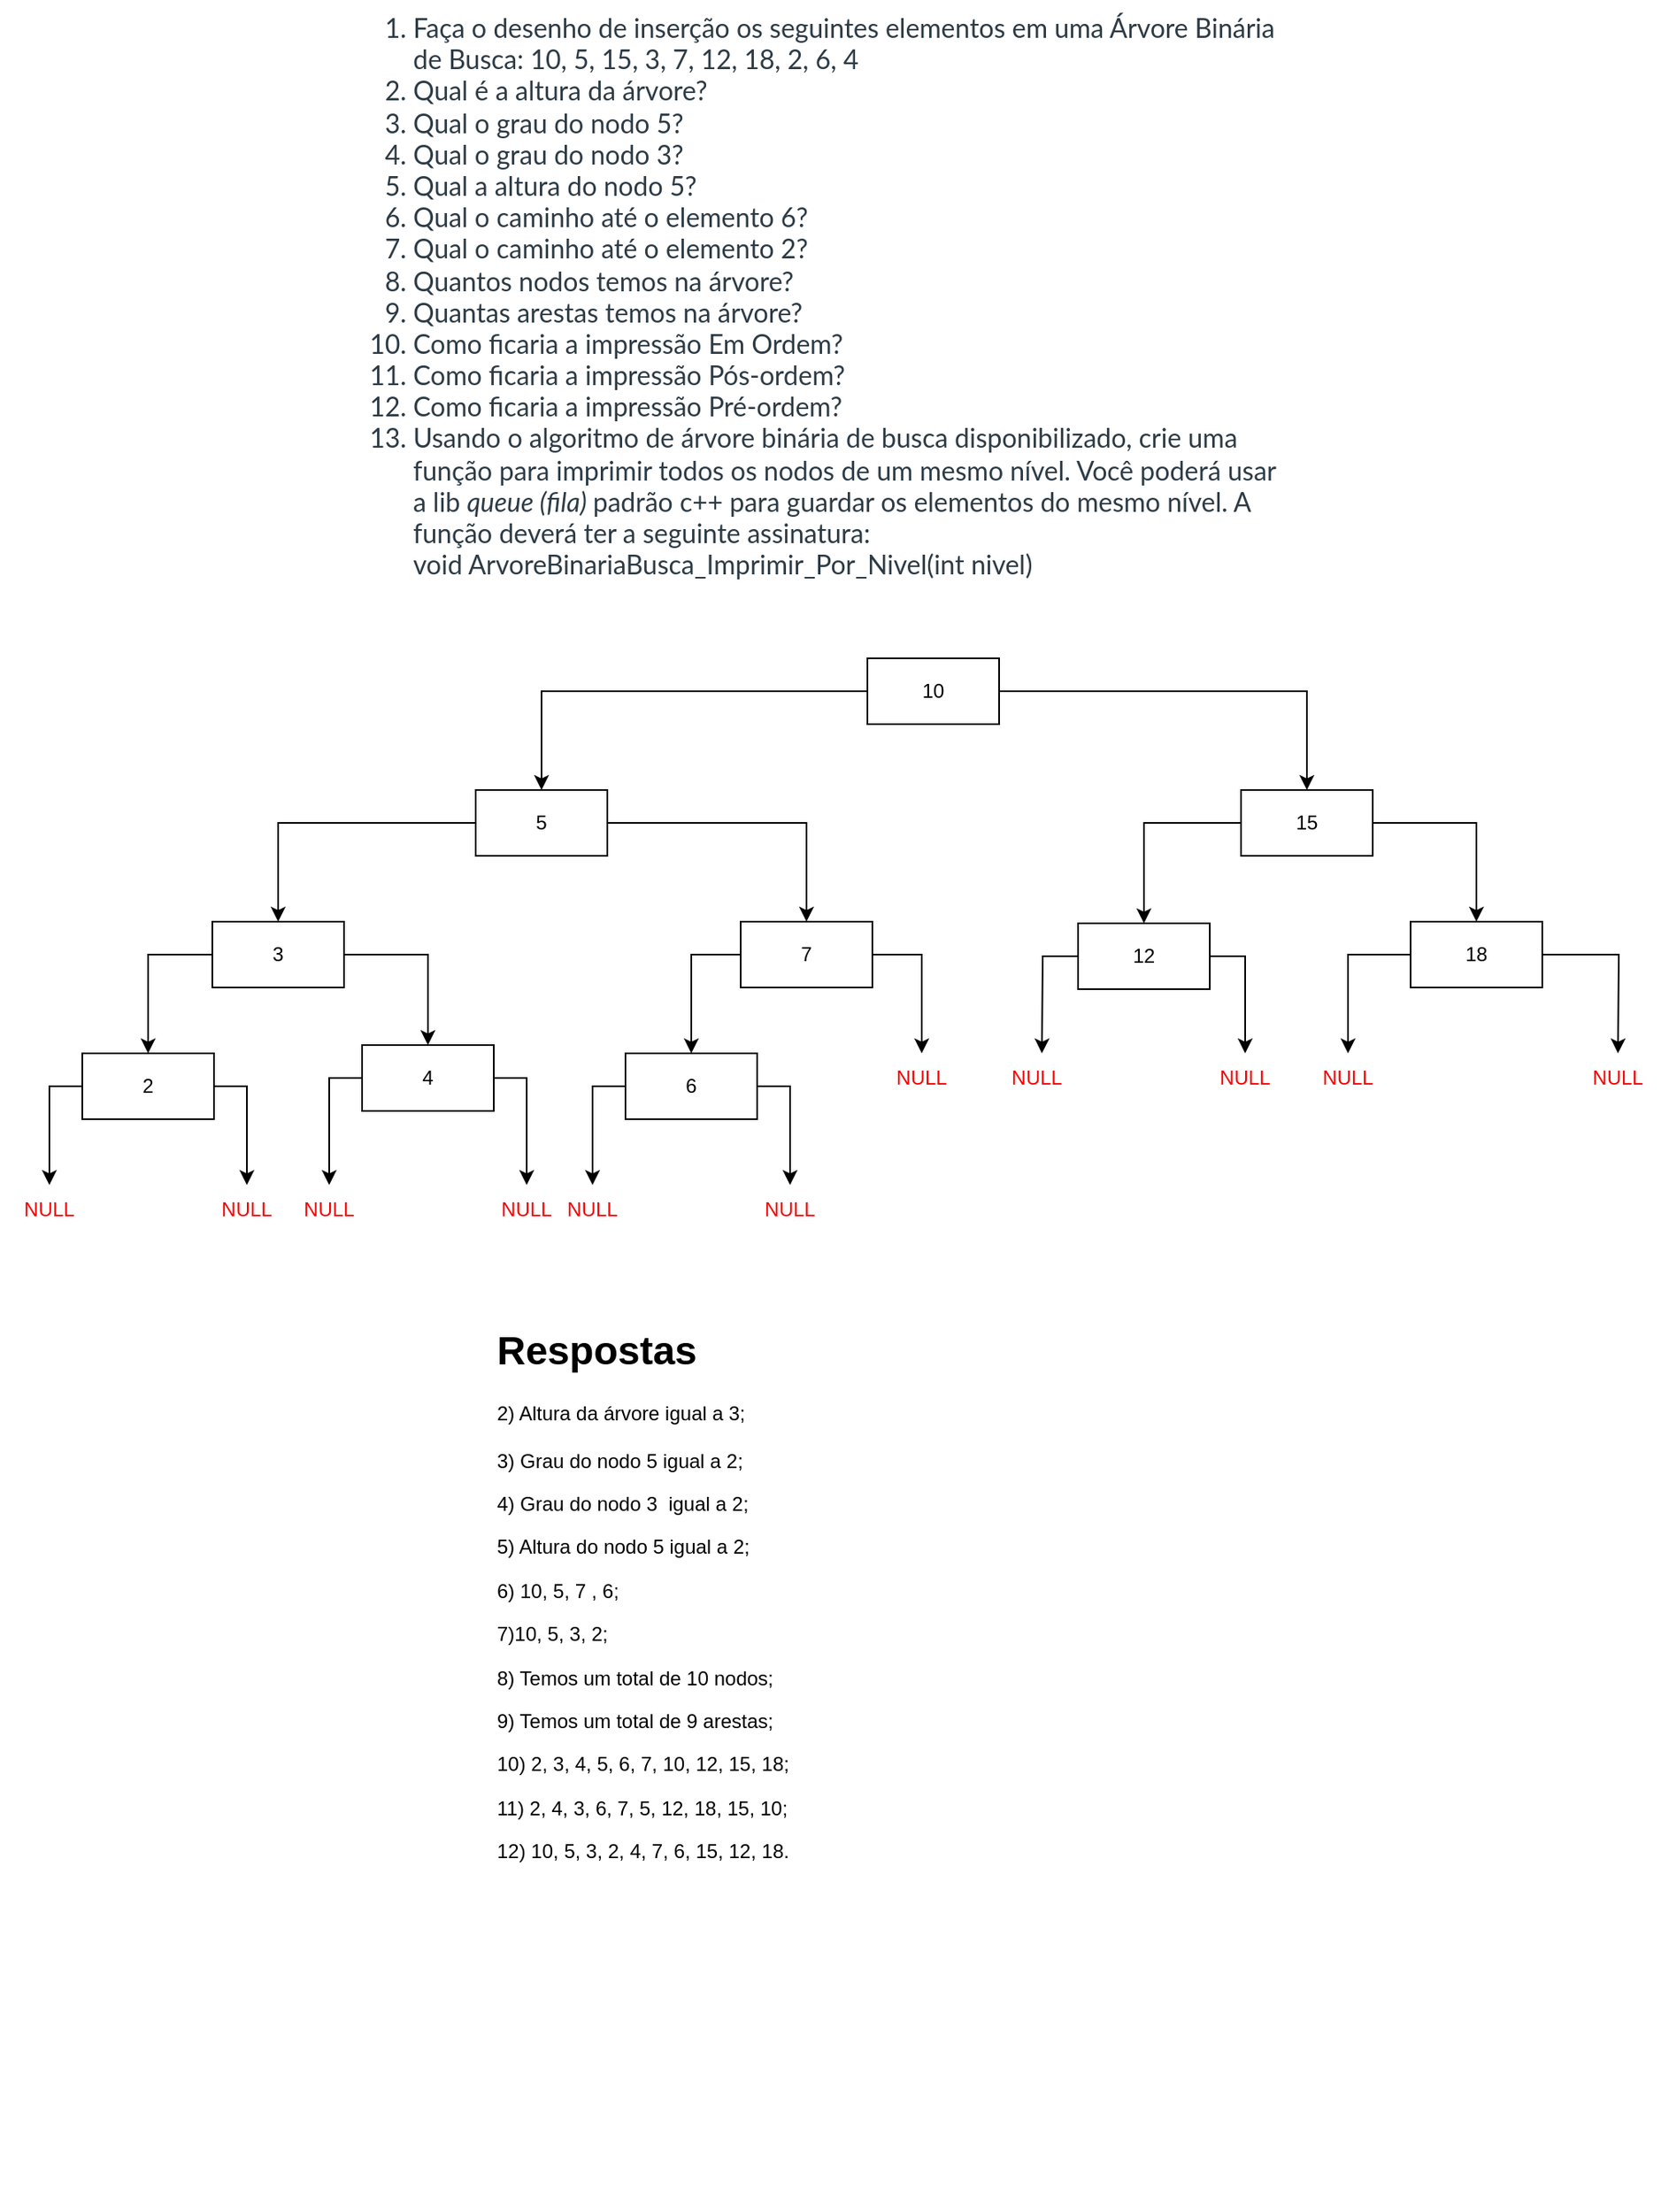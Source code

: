 <mxfile version="24.7.17">
  <diagram name="Página-1" id="5MBszl_E8N4MvkRSbkSZ">
    <mxGraphModel dx="1949" dy="666" grid="1" gridSize="10" guides="1" tooltips="1" connect="1" arrows="1" fold="1" page="1" pageScale="1" pageWidth="827" pageHeight="1169" math="0" shadow="0">
      <root>
        <mxCell id="0" />
        <mxCell id="1" parent="0" />
        <mxCell id="TLAPl1zS0_iXhzJw7J_C-17" style="edgeStyle=orthogonalEdgeStyle;rounded=0;orthogonalLoop=1;jettySize=auto;html=1;exitX=0;exitY=0.5;exitDx=0;exitDy=0;entryX=0.5;entryY=0;entryDx=0;entryDy=0;" parent="1" source="TLAPl1zS0_iXhzJw7J_C-1" target="TLAPl1zS0_iXhzJw7J_C-4" edge="1">
          <mxGeometry relative="1" as="geometry" />
        </mxCell>
        <mxCell id="TLAPl1zS0_iXhzJw7J_C-22" style="edgeStyle=orthogonalEdgeStyle;rounded=0;orthogonalLoop=1;jettySize=auto;html=1;exitX=1;exitY=0.5;exitDx=0;exitDy=0;entryX=0.5;entryY=0;entryDx=0;entryDy=0;" parent="1" source="TLAPl1zS0_iXhzJw7J_C-1" target="TLAPl1zS0_iXhzJw7J_C-5" edge="1">
          <mxGeometry relative="1" as="geometry" />
        </mxCell>
        <mxCell id="TLAPl1zS0_iXhzJw7J_C-1" value="10" style="rounded=0;whiteSpace=wrap;html=1;" parent="1" vertex="1">
          <mxGeometry x="437" y="440" width="80" height="40" as="geometry" />
        </mxCell>
        <mxCell id="TLAPl1zS0_iXhzJw7J_C-2" value="&lt;ol style=&quot;padding: 0px; margin: 0px 0px 6px 25px; color: rgb(45, 59, 69); font-family: LatoWeb, &amp;quot;Lato Extended&amp;quot;, Lato, &amp;quot;Helvetica Neue&amp;quot;, Helvetica, Arial, sans-serif; font-size: 16px; font-style: normal; font-variant-ligatures: normal; font-variant-caps: normal; font-weight: 400; letter-spacing: normal; orphans: 2; text-align: start; text-indent: 0px; text-transform: none; widows: 2; word-spacing: 0px; -webkit-text-stroke-width: 0px; white-space: normal; background-color: rgb(255, 255, 255); text-decoration-thickness: initial; text-decoration-style: initial; text-decoration-color: initial;&quot;&gt;&lt;li&gt;Faça o desenho de inserção os seguintes elementos em uma Árvore Binária de Busca: 10, 5, 15, 3, 7, 12, 18, 2, 6, 4&lt;/li&gt;&lt;li&gt;Qual é a altura da árvore?&lt;/li&gt;&lt;li&gt;Qual o grau do nodo 5?&lt;/li&gt;&lt;li&gt;Qual o grau do nodo 3?&lt;/li&gt;&lt;li&gt;Qual a altura do nodo 5?&lt;/li&gt;&lt;li&gt;Qual o caminho até o elemento 6?&lt;/li&gt;&lt;li&gt;Qual o caminho até o elemento 2?&lt;/li&gt;&lt;li&gt;Quantos nodos temos na árvore?&lt;/li&gt;&lt;li&gt;Quantas arestas temos na árvore?&lt;/li&gt;&lt;li&gt;Como ficaria a impressão Em Ordem?&lt;/li&gt;&lt;li&gt;Como ficaria a impressão Pós-ordem?&lt;/li&gt;&lt;li&gt;Como ficaria a impressão Pré-ordem?&lt;/li&gt;&lt;li&gt;Usando o algoritmo de árvore binária de busca disponibilizado, crie uma função para imprimir todos os nodos de um mesmo nível. Você poderá usar a lib&lt;span&gt;&amp;nbsp;&lt;/span&gt;&lt;em style=&quot;font-style: italic;&quot;&gt;queue (fila)&lt;span&gt;&amp;nbsp;&lt;/span&gt;&lt;/em&gt;padrão c++ para guardar os elementos do mesmo nível. A função deverá ter a seguinte assinatura:&amp;nbsp;&lt;div&gt;&lt;span&gt;void&amp;nbsp;&lt;/span&gt;&lt;span&gt;ArvoreBinariaBusca_Imprimir_Por_Nivel&lt;/span&gt;(&lt;span&gt;int&amp;nbsp;&lt;/span&gt;nivel)&lt;/div&gt;&lt;/li&gt;&lt;/ol&gt;" style="text;whiteSpace=wrap;html=1;" parent="1" vertex="1">
          <mxGeometry x="134" y="40" width="560" height="370" as="geometry" />
        </mxCell>
        <mxCell id="TLAPl1zS0_iXhzJw7J_C-88" style="edgeStyle=orthogonalEdgeStyle;rounded=0;orthogonalLoop=1;jettySize=auto;html=1;exitX=0;exitY=0.5;exitDx=0;exitDy=0;entryX=0.5;entryY=0;entryDx=0;entryDy=0;" parent="1" source="TLAPl1zS0_iXhzJw7J_C-3" target="TLAPl1zS0_iXhzJw7J_C-14" edge="1">
          <mxGeometry relative="1" as="geometry" />
        </mxCell>
        <mxCell id="TLAPl1zS0_iXhzJw7J_C-93" style="edgeStyle=orthogonalEdgeStyle;rounded=0;orthogonalLoop=1;jettySize=auto;html=1;exitX=1;exitY=0.5;exitDx=0;exitDy=0;entryX=0.5;entryY=0;entryDx=0;entryDy=0;" parent="1" source="TLAPl1zS0_iXhzJw7J_C-3" target="TLAPl1zS0_iXhzJw7J_C-80" edge="1">
          <mxGeometry relative="1" as="geometry" />
        </mxCell>
        <mxCell id="TLAPl1zS0_iXhzJw7J_C-3" value="3" style="rounded=0;whiteSpace=wrap;html=1;" parent="1" vertex="1">
          <mxGeometry x="39" y="600" width="80" height="40" as="geometry" />
        </mxCell>
        <mxCell id="TLAPl1zS0_iXhzJw7J_C-18" style="edgeStyle=orthogonalEdgeStyle;rounded=0;orthogonalLoop=1;jettySize=auto;html=1;exitX=1;exitY=0.5;exitDx=0;exitDy=0;entryX=0.5;entryY=0;entryDx=0;entryDy=0;" parent="1" source="TLAPl1zS0_iXhzJw7J_C-4" target="TLAPl1zS0_iXhzJw7J_C-11" edge="1">
          <mxGeometry relative="1" as="geometry" />
        </mxCell>
        <mxCell id="TLAPl1zS0_iXhzJw7J_C-46" style="edgeStyle=orthogonalEdgeStyle;rounded=0;orthogonalLoop=1;jettySize=auto;html=1;exitX=0;exitY=0.5;exitDx=0;exitDy=0;entryX=0.5;entryY=0;entryDx=0;entryDy=0;" parent="1" source="TLAPl1zS0_iXhzJw7J_C-4" target="TLAPl1zS0_iXhzJw7J_C-3" edge="1">
          <mxGeometry relative="1" as="geometry" />
        </mxCell>
        <mxCell id="TLAPl1zS0_iXhzJw7J_C-4" value="5" style="rounded=0;whiteSpace=wrap;html=1;" parent="1" vertex="1">
          <mxGeometry x="199" y="520" width="80" height="40" as="geometry" />
        </mxCell>
        <mxCell id="TLAPl1zS0_iXhzJw7J_C-23" style="edgeStyle=orthogonalEdgeStyle;rounded=0;orthogonalLoop=1;jettySize=auto;html=1;exitX=0;exitY=0.5;exitDx=0;exitDy=0;entryX=0.5;entryY=0;entryDx=0;entryDy=0;" parent="1" source="TLAPl1zS0_iXhzJw7J_C-5" target="TLAPl1zS0_iXhzJw7J_C-13" edge="1">
          <mxGeometry relative="1" as="geometry" />
        </mxCell>
        <mxCell id="TLAPl1zS0_iXhzJw7J_C-24" style="edgeStyle=orthogonalEdgeStyle;rounded=0;orthogonalLoop=1;jettySize=auto;html=1;exitX=1;exitY=0.5;exitDx=0;exitDy=0;entryX=0.5;entryY=0;entryDx=0;entryDy=0;" parent="1" source="TLAPl1zS0_iXhzJw7J_C-5" target="TLAPl1zS0_iXhzJw7J_C-6" edge="1">
          <mxGeometry relative="1" as="geometry" />
        </mxCell>
        <mxCell id="TLAPl1zS0_iXhzJw7J_C-5" value="15" style="rounded=0;whiteSpace=wrap;html=1;" parent="1" vertex="1">
          <mxGeometry x="664" y="520" width="80" height="40" as="geometry" />
        </mxCell>
        <mxCell id="TLAPl1zS0_iXhzJw7J_C-25" style="edgeStyle=orthogonalEdgeStyle;rounded=0;orthogonalLoop=1;jettySize=auto;html=1;exitX=1;exitY=0.5;exitDx=0;exitDy=0;entryX=0.5;entryY=0;entryDx=0;entryDy=0;" parent="1" source="TLAPl1zS0_iXhzJw7J_C-6" edge="1">
          <mxGeometry relative="1" as="geometry">
            <mxPoint x="893" y="680" as="targetPoint" />
          </mxGeometry>
        </mxCell>
        <mxCell id="TLAPl1zS0_iXhzJw7J_C-105" style="edgeStyle=orthogonalEdgeStyle;rounded=0;orthogonalLoop=1;jettySize=auto;html=1;exitX=0;exitY=0.5;exitDx=0;exitDy=0;entryX=0.5;entryY=0;entryDx=0;entryDy=0;" parent="1" source="TLAPl1zS0_iXhzJw7J_C-6" target="TLAPl1zS0_iXhzJw7J_C-68" edge="1">
          <mxGeometry relative="1" as="geometry" />
        </mxCell>
        <mxCell id="TLAPl1zS0_iXhzJw7J_C-6" value="18" style="rounded=0;whiteSpace=wrap;html=1;" parent="1" vertex="1">
          <mxGeometry x="767" y="600" width="80" height="40" as="geometry" />
        </mxCell>
        <mxCell id="TLAPl1zS0_iXhzJw7J_C-59" style="edgeStyle=orthogonalEdgeStyle;rounded=0;orthogonalLoop=1;jettySize=auto;html=1;exitX=1;exitY=0.5;exitDx=0;exitDy=0;entryX=0.5;entryY=0;entryDx=0;entryDy=0;" parent="1" source="TLAPl1zS0_iXhzJw7J_C-11" target="TLAPl1zS0_iXhzJw7J_C-41" edge="1">
          <mxGeometry relative="1" as="geometry" />
        </mxCell>
        <mxCell id="TLAPl1zS0_iXhzJw7J_C-100" style="edgeStyle=orthogonalEdgeStyle;rounded=0;orthogonalLoop=1;jettySize=auto;html=1;exitX=0;exitY=0.5;exitDx=0;exitDy=0;entryX=0.5;entryY=0;entryDx=0;entryDy=0;" parent="1" source="TLAPl1zS0_iXhzJw7J_C-11" target="TLAPl1zS0_iXhzJw7J_C-96" edge="1">
          <mxGeometry relative="1" as="geometry" />
        </mxCell>
        <mxCell id="TLAPl1zS0_iXhzJw7J_C-11" value="7" style="rounded=0;whiteSpace=wrap;html=1;" parent="1" vertex="1">
          <mxGeometry x="360" y="600" width="80" height="40" as="geometry" />
        </mxCell>
        <mxCell id="TLAPl1zS0_iXhzJw7J_C-52" style="edgeStyle=orthogonalEdgeStyle;rounded=0;orthogonalLoop=1;jettySize=auto;html=1;exitX=1;exitY=0.5;exitDx=0;exitDy=0;entryX=0.5;entryY=0;entryDx=0;entryDy=0;" parent="1" source="TLAPl1zS0_iXhzJw7J_C-13" target="TLAPl1zS0_iXhzJw7J_C-51" edge="1">
          <mxGeometry relative="1" as="geometry" />
        </mxCell>
        <mxCell id="TLAPl1zS0_iXhzJw7J_C-85" style="edgeStyle=orthogonalEdgeStyle;rounded=0;orthogonalLoop=1;jettySize=auto;html=1;exitX=0;exitY=0.5;exitDx=0;exitDy=0;" parent="1" source="TLAPl1zS0_iXhzJw7J_C-13" edge="1">
          <mxGeometry relative="1" as="geometry">
            <mxPoint x="543" y="680" as="targetPoint" />
          </mxGeometry>
        </mxCell>
        <mxCell id="TLAPl1zS0_iXhzJw7J_C-13" value="12" style="rounded=0;whiteSpace=wrap;html=1;" parent="1" vertex="1">
          <mxGeometry x="565" y="601" width="80" height="40" as="geometry" />
        </mxCell>
        <mxCell id="TLAPl1zS0_iXhzJw7J_C-89" style="edgeStyle=orthogonalEdgeStyle;rounded=0;orthogonalLoop=1;jettySize=auto;html=1;exitX=0;exitY=0.5;exitDx=0;exitDy=0;entryX=0.5;entryY=0;entryDx=0;entryDy=0;" parent="1" source="TLAPl1zS0_iXhzJw7J_C-14" target="TLAPl1zS0_iXhzJw7J_C-75" edge="1">
          <mxGeometry relative="1" as="geometry" />
        </mxCell>
        <mxCell id="TLAPl1zS0_iXhzJw7J_C-90" style="edgeStyle=orthogonalEdgeStyle;rounded=0;orthogonalLoop=1;jettySize=auto;html=1;exitX=1;exitY=0.5;exitDx=0;exitDy=0;entryX=0.5;entryY=0;entryDx=0;entryDy=0;" parent="1" source="TLAPl1zS0_iXhzJw7J_C-14" target="TLAPl1zS0_iXhzJw7J_C-83" edge="1">
          <mxGeometry relative="1" as="geometry" />
        </mxCell>
        <mxCell id="TLAPl1zS0_iXhzJw7J_C-14" value="2" style="rounded=0;whiteSpace=wrap;html=1;" parent="1" vertex="1">
          <mxGeometry x="-40" y="680" width="80" height="40" as="geometry" />
        </mxCell>
        <mxCell id="TLAPl1zS0_iXhzJw7J_C-41" value="&lt;font color=&quot;#f50000&quot;&gt;NULL&lt;/font&gt;" style="text;html=1;align=center;verticalAlign=middle;whiteSpace=wrap;rounded=0;" parent="1" vertex="1">
          <mxGeometry x="440" y="680" width="60" height="30" as="geometry" />
        </mxCell>
        <mxCell id="TLAPl1zS0_iXhzJw7J_C-49" value="&lt;font color=&quot;#f50000&quot;&gt;NULL&lt;/font&gt;" style="text;html=1;align=center;verticalAlign=middle;whiteSpace=wrap;rounded=0;" parent="1" vertex="1">
          <mxGeometry x="863" y="680" width="60" height="30" as="geometry" />
        </mxCell>
        <mxCell id="TLAPl1zS0_iXhzJw7J_C-51" value="&lt;font color=&quot;#f50000&quot;&gt;NULL&lt;/font&gt;" style="text;html=1;align=center;verticalAlign=middle;whiteSpace=wrap;rounded=0;" parent="1" vertex="1">
          <mxGeometry x="640" y="680" width="53" height="30" as="geometry" />
        </mxCell>
        <mxCell id="TLAPl1zS0_iXhzJw7J_C-64" value="&lt;font color=&quot;#f50000&quot;&gt;NULL&lt;/font&gt;" style="text;html=1;align=center;verticalAlign=middle;whiteSpace=wrap;rounded=0;" parent="1" vertex="1">
          <mxGeometry x="510" y="680" width="60" height="30" as="geometry" />
        </mxCell>
        <mxCell id="TLAPl1zS0_iXhzJw7J_C-68" value="&lt;font color=&quot;#f50000&quot;&gt;NULL&lt;/font&gt;" style="text;html=1;align=center;verticalAlign=middle;whiteSpace=wrap;rounded=0;" parent="1" vertex="1">
          <mxGeometry x="699" y="680" width="60" height="30" as="geometry" />
        </mxCell>
        <mxCell id="TLAPl1zS0_iXhzJw7J_C-75" value="&lt;font color=&quot;#f50000&quot;&gt;NULL&lt;/font&gt;" style="text;html=1;align=center;verticalAlign=middle;whiteSpace=wrap;rounded=0;" parent="1" vertex="1">
          <mxGeometry x="-90" y="760" width="60" height="30" as="geometry" />
        </mxCell>
        <mxCell id="TLAPl1zS0_iXhzJw7J_C-79" value="&lt;h1 style=&quot;margin-top: 0px;&quot;&gt;Respostas&lt;/h1&gt;&lt;p&gt;2) Altura da árvore igual a 3;&lt;br&gt;&lt;br&gt;3) Grau do nodo 5 igual a 2;&lt;/p&gt;&lt;p&gt;4) Grau do nodo 3&amp;nbsp; igual a 2;&lt;/p&gt;&lt;p&gt;5) Altura do nodo 5 igual a 2;&lt;/p&gt;&lt;p&gt;6) 10, 5, 7 , 6;&lt;/p&gt;&lt;p&gt;&lt;span style=&quot;background-color: initial;&quot;&gt;7)10, 5, 3, 2;&lt;/span&gt;&lt;/p&gt;&lt;p&gt;8) Temos um total de 10 nodos;&lt;/p&gt;&lt;p&gt;9) Temos um total de 9 arestas;&lt;/p&gt;&lt;p&gt;10) 2, 3, 4, 5, 6, 7, 10, 12, 15, 18;&lt;/p&gt;&lt;p&gt;11) 2, 4, 3, 6, 7, 5, 12, 18, 15, 10;&lt;/p&gt;&lt;p&gt;12) 10, 5, 3, 2, 4, 7, 6, 15, 12, 18.&lt;/p&gt;" style="text;html=1;whiteSpace=wrap;overflow=hidden;rounded=0;" parent="1" vertex="1">
          <mxGeometry x="210" y="840" width="370" height="540" as="geometry" />
        </mxCell>
        <mxCell id="TLAPl1zS0_iXhzJw7J_C-94" style="edgeStyle=orthogonalEdgeStyle;rounded=0;orthogonalLoop=1;jettySize=auto;html=1;exitX=0;exitY=0.5;exitDx=0;exitDy=0;entryX=0.5;entryY=0;entryDx=0;entryDy=0;" parent="1" source="TLAPl1zS0_iXhzJw7J_C-80" target="TLAPl1zS0_iXhzJw7J_C-92" edge="1">
          <mxGeometry relative="1" as="geometry" />
        </mxCell>
        <mxCell id="TLAPl1zS0_iXhzJw7J_C-95" style="edgeStyle=orthogonalEdgeStyle;rounded=0;orthogonalLoop=1;jettySize=auto;html=1;exitX=1;exitY=0.5;exitDx=0;exitDy=0;entryX=0.5;entryY=0;entryDx=0;entryDy=0;" parent="1" source="TLAPl1zS0_iXhzJw7J_C-80" target="TLAPl1zS0_iXhzJw7J_C-87" edge="1">
          <mxGeometry relative="1" as="geometry" />
        </mxCell>
        <mxCell id="TLAPl1zS0_iXhzJw7J_C-80" value="4" style="rounded=0;whiteSpace=wrap;html=1;" parent="1" vertex="1">
          <mxGeometry x="130" y="675" width="80" height="40" as="geometry" />
        </mxCell>
        <mxCell id="TLAPl1zS0_iXhzJw7J_C-83" value="&lt;font color=&quot;#f50000&quot;&gt;NULL&lt;/font&gt;" style="text;html=1;align=center;verticalAlign=middle;whiteSpace=wrap;rounded=0;" parent="1" vertex="1">
          <mxGeometry x="30" y="760" width="60" height="30" as="geometry" />
        </mxCell>
        <mxCell id="TLAPl1zS0_iXhzJw7J_C-87" value="&lt;font color=&quot;#f50000&quot;&gt;NULL&lt;/font&gt;" style="text;html=1;align=center;verticalAlign=middle;whiteSpace=wrap;rounded=0;" parent="1" vertex="1">
          <mxGeometry x="200" y="760" width="60" height="30" as="geometry" />
        </mxCell>
        <mxCell id="TLAPl1zS0_iXhzJw7J_C-92" value="&lt;font color=&quot;#f50000&quot;&gt;NULL&lt;/font&gt;" style="text;html=1;align=center;verticalAlign=middle;whiteSpace=wrap;rounded=0;" parent="1" vertex="1">
          <mxGeometry x="80" y="760" width="60" height="30" as="geometry" />
        </mxCell>
        <mxCell id="TLAPl1zS0_iXhzJw7J_C-101" style="edgeStyle=orthogonalEdgeStyle;rounded=0;orthogonalLoop=1;jettySize=auto;html=1;exitX=1;exitY=0.5;exitDx=0;exitDy=0;entryX=0.5;entryY=0;entryDx=0;entryDy=0;" parent="1" source="TLAPl1zS0_iXhzJw7J_C-96" target="TLAPl1zS0_iXhzJw7J_C-98" edge="1">
          <mxGeometry relative="1" as="geometry" />
        </mxCell>
        <mxCell id="TLAPl1zS0_iXhzJw7J_C-103" style="edgeStyle=orthogonalEdgeStyle;rounded=0;orthogonalLoop=1;jettySize=auto;html=1;exitX=0;exitY=0.5;exitDx=0;exitDy=0;" parent="1" source="TLAPl1zS0_iXhzJw7J_C-96" edge="1">
          <mxGeometry relative="1" as="geometry">
            <mxPoint x="270" y="760" as="targetPoint" />
          </mxGeometry>
        </mxCell>
        <mxCell id="TLAPl1zS0_iXhzJw7J_C-96" value="6" style="rounded=0;whiteSpace=wrap;html=1;" parent="1" vertex="1">
          <mxGeometry x="290" y="680" width="80" height="40" as="geometry" />
        </mxCell>
        <mxCell id="TLAPl1zS0_iXhzJw7J_C-98" value="&lt;font color=&quot;#f50000&quot;&gt;NULL&lt;/font&gt;" style="text;html=1;align=center;verticalAlign=middle;whiteSpace=wrap;rounded=0;" parent="1" vertex="1">
          <mxGeometry x="360" y="760" width="60" height="30" as="geometry" />
        </mxCell>
        <mxCell id="TLAPl1zS0_iXhzJw7J_C-104" value="&lt;font color=&quot;#f50000&quot;&gt;NULL&lt;/font&gt;" style="text;html=1;align=center;verticalAlign=middle;whiteSpace=wrap;rounded=0;" parent="1" vertex="1">
          <mxGeometry x="240" y="760" width="60" height="30" as="geometry" />
        </mxCell>
      </root>
    </mxGraphModel>
  </diagram>
</mxfile>
